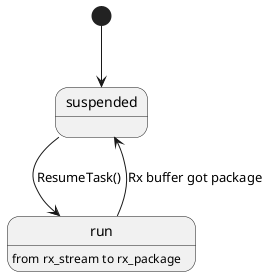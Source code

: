 @startuml

[*] --> suspended 
suspended --> run : ResumeTask()
run --> suspended : Rx buffer got package


run: from rx_stream to rx_package

@enduml